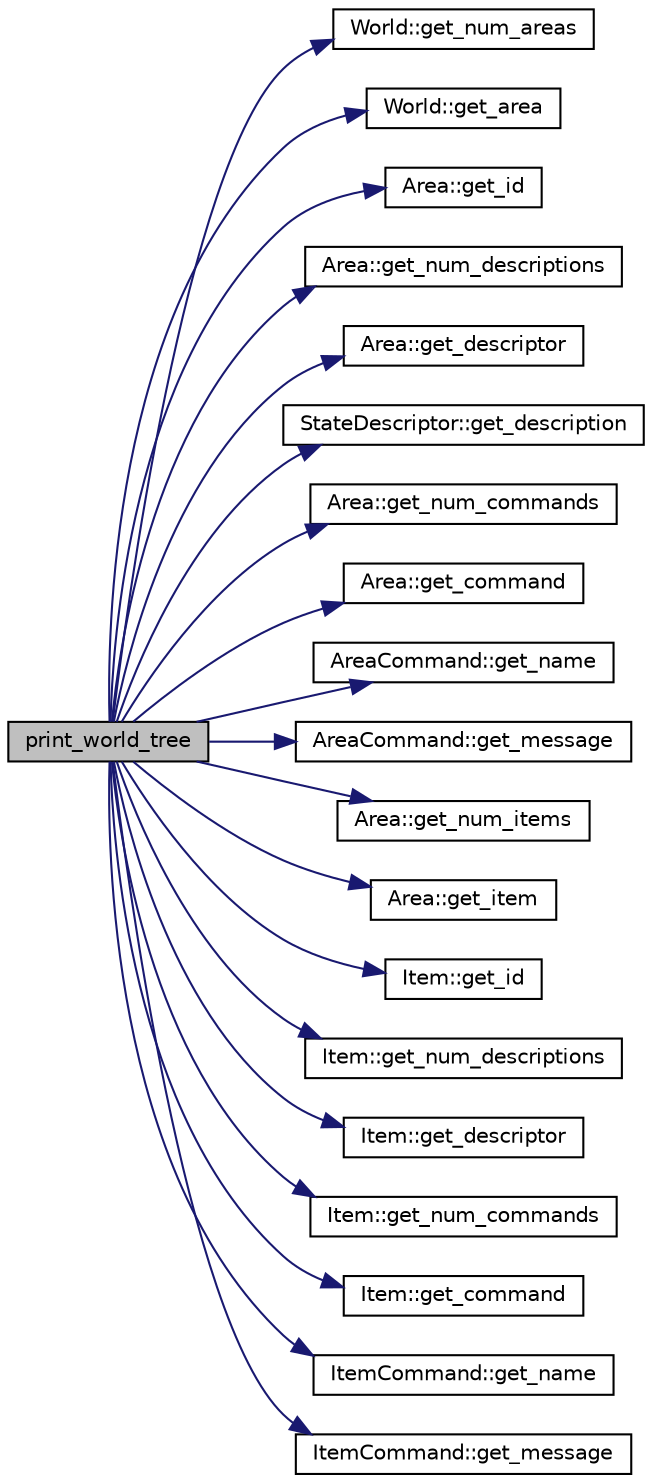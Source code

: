 digraph G
{
  edge [fontname="Helvetica",fontsize="10",labelfontname="Helvetica",labelfontsize="10"];
  node [fontname="Helvetica",fontsize="10",shape=record];
  rankdir="LR";
  Node1 [label="print_world_tree",height=0.2,width=0.4,color="black", fillcolor="grey75", style="filled" fontcolor="black"];
  Node1 -> Node2 [color="midnightblue",fontsize="10",style="solid",fontname="Helvetica"];
  Node2 [label="World::get_num_areas",height=0.2,width=0.4,color="black", fillcolor="white", style="filled",URL="$class_world.html#a85cfec55f3135621a8a4a1f438f5cb93"];
  Node1 -> Node3 [color="midnightblue",fontsize="10",style="solid",fontname="Helvetica"];
  Node3 [label="World::get_area",height=0.2,width=0.4,color="black", fillcolor="white", style="filled",URL="$class_world.html#ac7e22e2323d311975c288496ca755bff"];
  Node1 -> Node4 [color="midnightblue",fontsize="10",style="solid",fontname="Helvetica"];
  Node4 [label="Area::get_id",height=0.2,width=0.4,color="black", fillcolor="white", style="filled",URL="$class_area.html#a19d6622fb6fb95f6ba5fb212e26728e6"];
  Node1 -> Node5 [color="midnightblue",fontsize="10",style="solid",fontname="Helvetica"];
  Node5 [label="Area::get_num_descriptions",height=0.2,width=0.4,color="black", fillcolor="white", style="filled",URL="$class_area.html#a917fe473912d321f631be8e1b30e5edf"];
  Node1 -> Node6 [color="midnightblue",fontsize="10",style="solid",fontname="Helvetica"];
  Node6 [label="Area::get_descriptor",height=0.2,width=0.4,color="black", fillcolor="white", style="filled",URL="$class_area.html#a117aebce322e62d7402e5c36de7475c6"];
  Node1 -> Node7 [color="midnightblue",fontsize="10",style="solid",fontname="Helvetica"];
  Node7 [label="StateDescriptor::get_description",height=0.2,width=0.4,color="black", fillcolor="white", style="filled",URL="$class_state_descriptor.html#affa74bf68afccd61d263bbbb4b9419ea"];
  Node1 -> Node8 [color="midnightblue",fontsize="10",style="solid",fontname="Helvetica"];
  Node8 [label="Area::get_num_commands",height=0.2,width=0.4,color="black", fillcolor="white", style="filled",URL="$class_area.html#a4ba46fedbf3da57ca8bc6de3f50de0a4"];
  Node1 -> Node9 [color="midnightblue",fontsize="10",style="solid",fontname="Helvetica"];
  Node9 [label="Area::get_command",height=0.2,width=0.4,color="black", fillcolor="white", style="filled",URL="$class_area.html#ad76c8c8174738e806b85b1eb21f89d54"];
  Node1 -> Node10 [color="midnightblue",fontsize="10",style="solid",fontname="Helvetica"];
  Node10 [label="AreaCommand::get_name",height=0.2,width=0.4,color="black", fillcolor="white", style="filled",URL="$class_area_command.html#ad61a6fb1db17d07a2e214c7c2267581d"];
  Node1 -> Node11 [color="midnightblue",fontsize="10",style="solid",fontname="Helvetica"];
  Node11 [label="AreaCommand::get_message",height=0.2,width=0.4,color="black", fillcolor="white", style="filled",URL="$class_area_command.html#a594ec5125fc0467ee001064ff73a1632"];
  Node1 -> Node12 [color="midnightblue",fontsize="10",style="solid",fontname="Helvetica"];
  Node12 [label="Area::get_num_items",height=0.2,width=0.4,color="black", fillcolor="white", style="filled",URL="$class_area.html#aee8135f25247d5e06dc0b28bf8cabcba"];
  Node1 -> Node13 [color="midnightblue",fontsize="10",style="solid",fontname="Helvetica"];
  Node13 [label="Area::get_item",height=0.2,width=0.4,color="black", fillcolor="white", style="filled",URL="$class_area.html#a11b2c96e1abfc4146e6d8c2a8da83d34"];
  Node1 -> Node14 [color="midnightblue",fontsize="10",style="solid",fontname="Helvetica"];
  Node14 [label="Item::get_id",height=0.2,width=0.4,color="black", fillcolor="white", style="filled",URL="$class_item.html#a7a3aedd7ab7f81327f57343dcb55d42d"];
  Node1 -> Node15 [color="midnightblue",fontsize="10",style="solid",fontname="Helvetica"];
  Node15 [label="Item::get_num_descriptions",height=0.2,width=0.4,color="black", fillcolor="white", style="filled",URL="$class_item.html#a41e3300333fa679000fa94f6d5073268"];
  Node1 -> Node16 [color="midnightblue",fontsize="10",style="solid",fontname="Helvetica"];
  Node16 [label="Item::get_descriptor",height=0.2,width=0.4,color="black", fillcolor="white", style="filled",URL="$class_item.html#a53ca85af0ed1581f08b7cb143ea9474c"];
  Node1 -> Node17 [color="midnightblue",fontsize="10",style="solid",fontname="Helvetica"];
  Node17 [label="Item::get_num_commands",height=0.2,width=0.4,color="black", fillcolor="white", style="filled",URL="$class_item.html#a9f09c704274546d5bd0903d0cddfd194"];
  Node1 -> Node18 [color="midnightblue",fontsize="10",style="solid",fontname="Helvetica"];
  Node18 [label="Item::get_command",height=0.2,width=0.4,color="black", fillcolor="white", style="filled",URL="$class_item.html#a2d460d0ac5130e9fd5c05bd3d823a224"];
  Node1 -> Node19 [color="midnightblue",fontsize="10",style="solid",fontname="Helvetica"];
  Node19 [label="ItemCommand::get_name",height=0.2,width=0.4,color="black", fillcolor="white", style="filled",URL="$class_item_command.html#ad19f0634b23480fcae2f05ee1a0f13f1"];
  Node1 -> Node20 [color="midnightblue",fontsize="10",style="solid",fontname="Helvetica"];
  Node20 [label="ItemCommand::get_message",height=0.2,width=0.4,color="black", fillcolor="white", style="filled",URL="$class_item_command.html#a81079b514b0785ce9c86f8618f096c18"];
}
